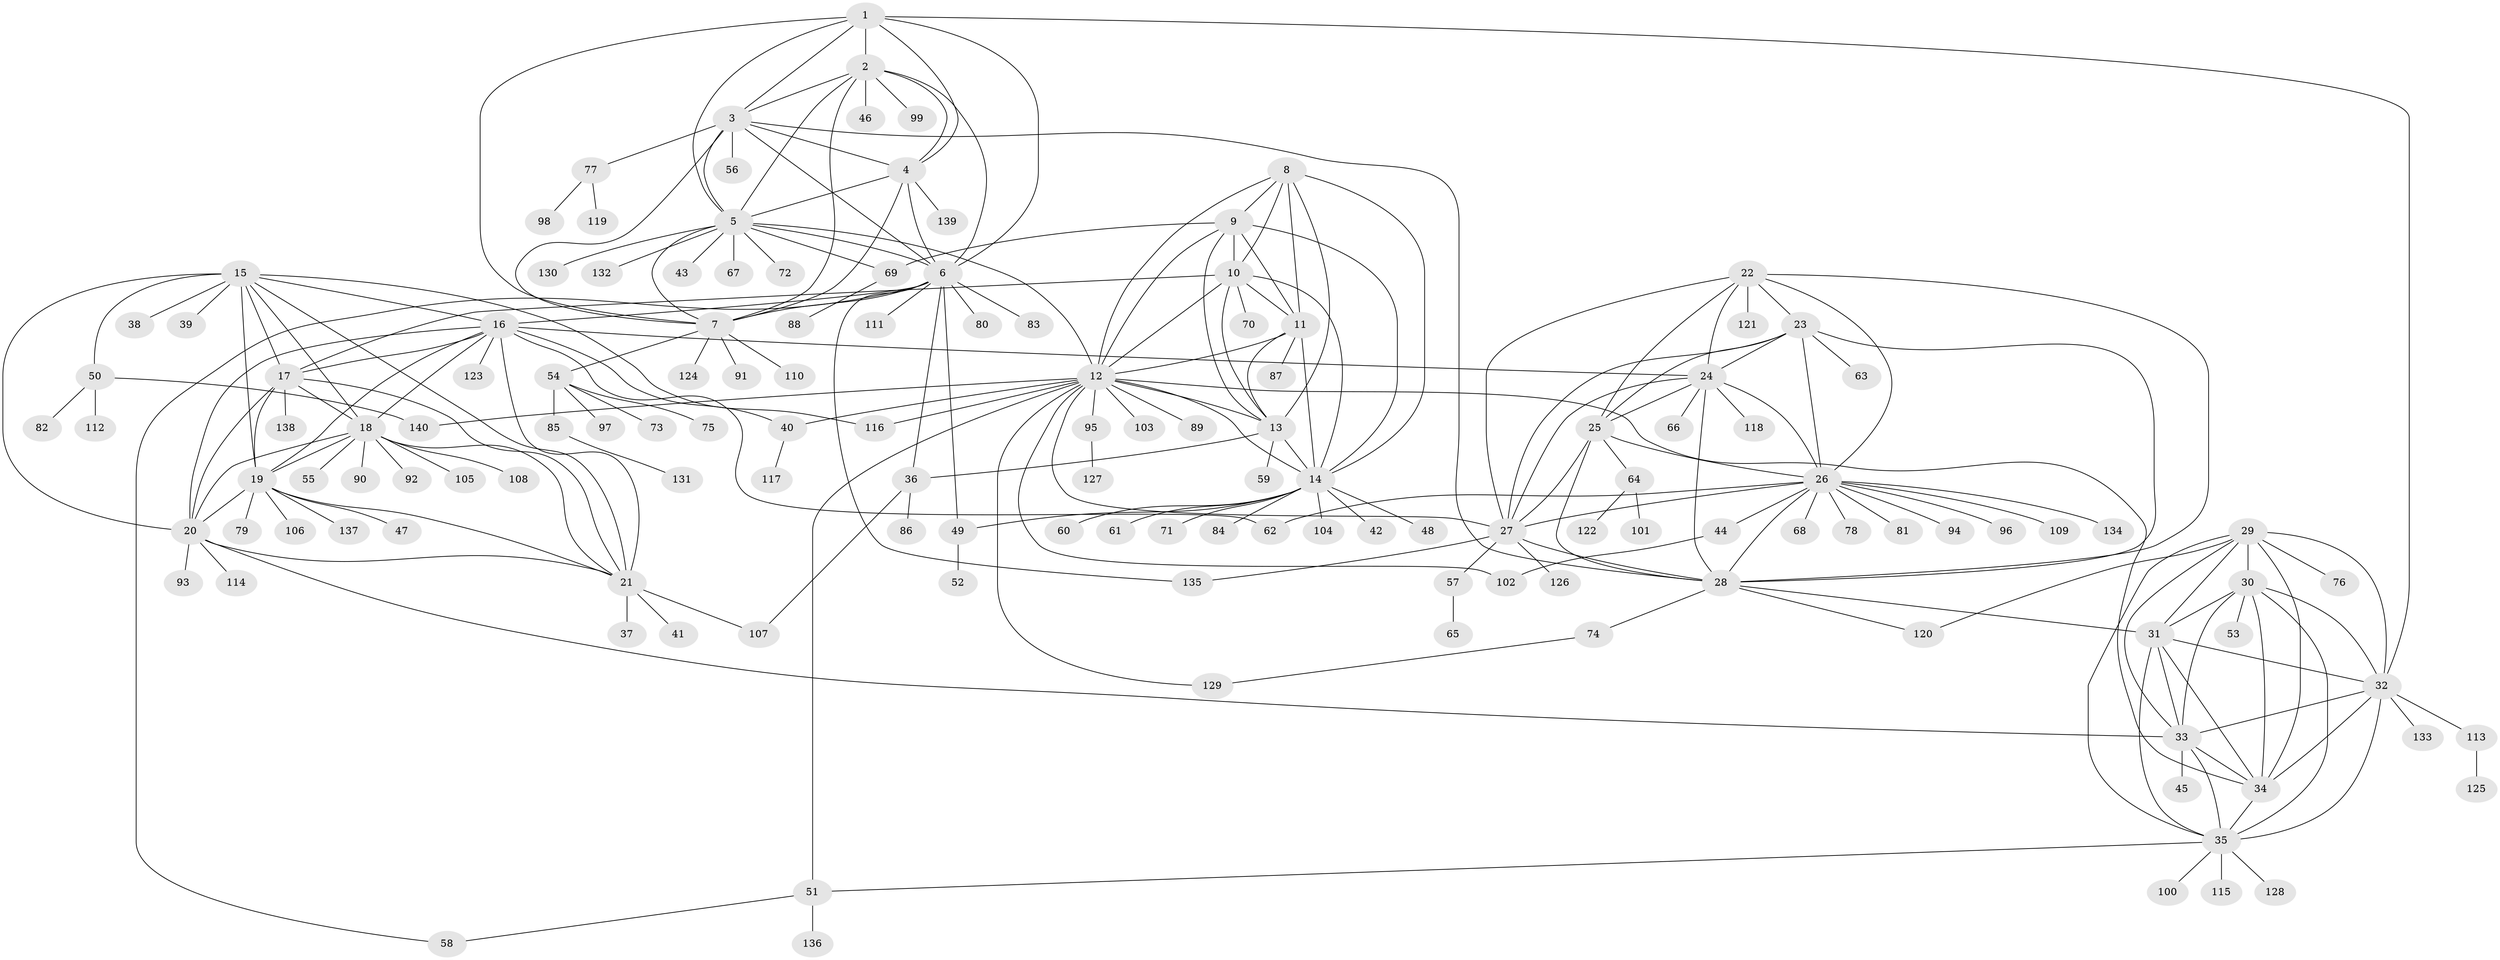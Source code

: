 // Generated by graph-tools (version 1.1) at 2025/26/03/09/25 03:26:36]
// undirected, 140 vertices, 234 edges
graph export_dot {
graph [start="1"]
  node [color=gray90,style=filled];
  1;
  2;
  3;
  4;
  5;
  6;
  7;
  8;
  9;
  10;
  11;
  12;
  13;
  14;
  15;
  16;
  17;
  18;
  19;
  20;
  21;
  22;
  23;
  24;
  25;
  26;
  27;
  28;
  29;
  30;
  31;
  32;
  33;
  34;
  35;
  36;
  37;
  38;
  39;
  40;
  41;
  42;
  43;
  44;
  45;
  46;
  47;
  48;
  49;
  50;
  51;
  52;
  53;
  54;
  55;
  56;
  57;
  58;
  59;
  60;
  61;
  62;
  63;
  64;
  65;
  66;
  67;
  68;
  69;
  70;
  71;
  72;
  73;
  74;
  75;
  76;
  77;
  78;
  79;
  80;
  81;
  82;
  83;
  84;
  85;
  86;
  87;
  88;
  89;
  90;
  91;
  92;
  93;
  94;
  95;
  96;
  97;
  98;
  99;
  100;
  101;
  102;
  103;
  104;
  105;
  106;
  107;
  108;
  109;
  110;
  111;
  112;
  113;
  114;
  115;
  116;
  117;
  118;
  119;
  120;
  121;
  122;
  123;
  124;
  125;
  126;
  127;
  128;
  129;
  130;
  131;
  132;
  133;
  134;
  135;
  136;
  137;
  138;
  139;
  140;
  1 -- 2;
  1 -- 3;
  1 -- 4;
  1 -- 5;
  1 -- 6;
  1 -- 7;
  1 -- 32;
  2 -- 3;
  2 -- 4;
  2 -- 5;
  2 -- 6;
  2 -- 7;
  2 -- 46;
  2 -- 99;
  3 -- 4;
  3 -- 5;
  3 -- 6;
  3 -- 7;
  3 -- 28;
  3 -- 56;
  3 -- 77;
  4 -- 5;
  4 -- 6;
  4 -- 7;
  4 -- 139;
  5 -- 6;
  5 -- 7;
  5 -- 12;
  5 -- 43;
  5 -- 67;
  5 -- 69;
  5 -- 72;
  5 -- 130;
  5 -- 132;
  6 -- 7;
  6 -- 16;
  6 -- 36;
  6 -- 49;
  6 -- 58;
  6 -- 80;
  6 -- 83;
  6 -- 111;
  6 -- 135;
  7 -- 54;
  7 -- 91;
  7 -- 110;
  7 -- 124;
  8 -- 9;
  8 -- 10;
  8 -- 11;
  8 -- 12;
  8 -- 13;
  8 -- 14;
  9 -- 10;
  9 -- 11;
  9 -- 12;
  9 -- 13;
  9 -- 14;
  9 -- 69;
  10 -- 11;
  10 -- 12;
  10 -- 13;
  10 -- 14;
  10 -- 17;
  10 -- 70;
  11 -- 12;
  11 -- 13;
  11 -- 14;
  11 -- 87;
  12 -- 13;
  12 -- 14;
  12 -- 27;
  12 -- 34;
  12 -- 40;
  12 -- 51;
  12 -- 89;
  12 -- 95;
  12 -- 102;
  12 -- 103;
  12 -- 116;
  12 -- 129;
  12 -- 140;
  13 -- 14;
  13 -- 36;
  13 -- 59;
  14 -- 42;
  14 -- 48;
  14 -- 49;
  14 -- 60;
  14 -- 61;
  14 -- 71;
  14 -- 84;
  14 -- 104;
  15 -- 16;
  15 -- 17;
  15 -- 18;
  15 -- 19;
  15 -- 20;
  15 -- 21;
  15 -- 38;
  15 -- 39;
  15 -- 50;
  15 -- 116;
  16 -- 17;
  16 -- 18;
  16 -- 19;
  16 -- 20;
  16 -- 21;
  16 -- 24;
  16 -- 40;
  16 -- 62;
  16 -- 123;
  17 -- 18;
  17 -- 19;
  17 -- 20;
  17 -- 21;
  17 -- 138;
  18 -- 19;
  18 -- 20;
  18 -- 21;
  18 -- 55;
  18 -- 90;
  18 -- 92;
  18 -- 105;
  18 -- 108;
  19 -- 20;
  19 -- 21;
  19 -- 47;
  19 -- 79;
  19 -- 106;
  19 -- 137;
  20 -- 21;
  20 -- 33;
  20 -- 93;
  20 -- 114;
  21 -- 37;
  21 -- 41;
  21 -- 107;
  22 -- 23;
  22 -- 24;
  22 -- 25;
  22 -- 26;
  22 -- 27;
  22 -- 28;
  22 -- 121;
  23 -- 24;
  23 -- 25;
  23 -- 26;
  23 -- 27;
  23 -- 28;
  23 -- 63;
  24 -- 25;
  24 -- 26;
  24 -- 27;
  24 -- 28;
  24 -- 66;
  24 -- 118;
  25 -- 26;
  25 -- 27;
  25 -- 28;
  25 -- 64;
  26 -- 27;
  26 -- 28;
  26 -- 44;
  26 -- 62;
  26 -- 68;
  26 -- 78;
  26 -- 81;
  26 -- 94;
  26 -- 96;
  26 -- 109;
  26 -- 134;
  27 -- 28;
  27 -- 57;
  27 -- 126;
  27 -- 135;
  28 -- 31;
  28 -- 74;
  28 -- 120;
  29 -- 30;
  29 -- 31;
  29 -- 32;
  29 -- 33;
  29 -- 34;
  29 -- 35;
  29 -- 76;
  29 -- 120;
  30 -- 31;
  30 -- 32;
  30 -- 33;
  30 -- 34;
  30 -- 35;
  30 -- 53;
  31 -- 32;
  31 -- 33;
  31 -- 34;
  31 -- 35;
  32 -- 33;
  32 -- 34;
  32 -- 35;
  32 -- 113;
  32 -- 133;
  33 -- 34;
  33 -- 35;
  33 -- 45;
  34 -- 35;
  35 -- 51;
  35 -- 100;
  35 -- 115;
  35 -- 128;
  36 -- 86;
  36 -- 107;
  40 -- 117;
  44 -- 102;
  49 -- 52;
  50 -- 82;
  50 -- 112;
  50 -- 140;
  51 -- 58;
  51 -- 136;
  54 -- 73;
  54 -- 75;
  54 -- 85;
  54 -- 97;
  57 -- 65;
  64 -- 101;
  64 -- 122;
  69 -- 88;
  74 -- 129;
  77 -- 98;
  77 -- 119;
  85 -- 131;
  95 -- 127;
  113 -- 125;
}

